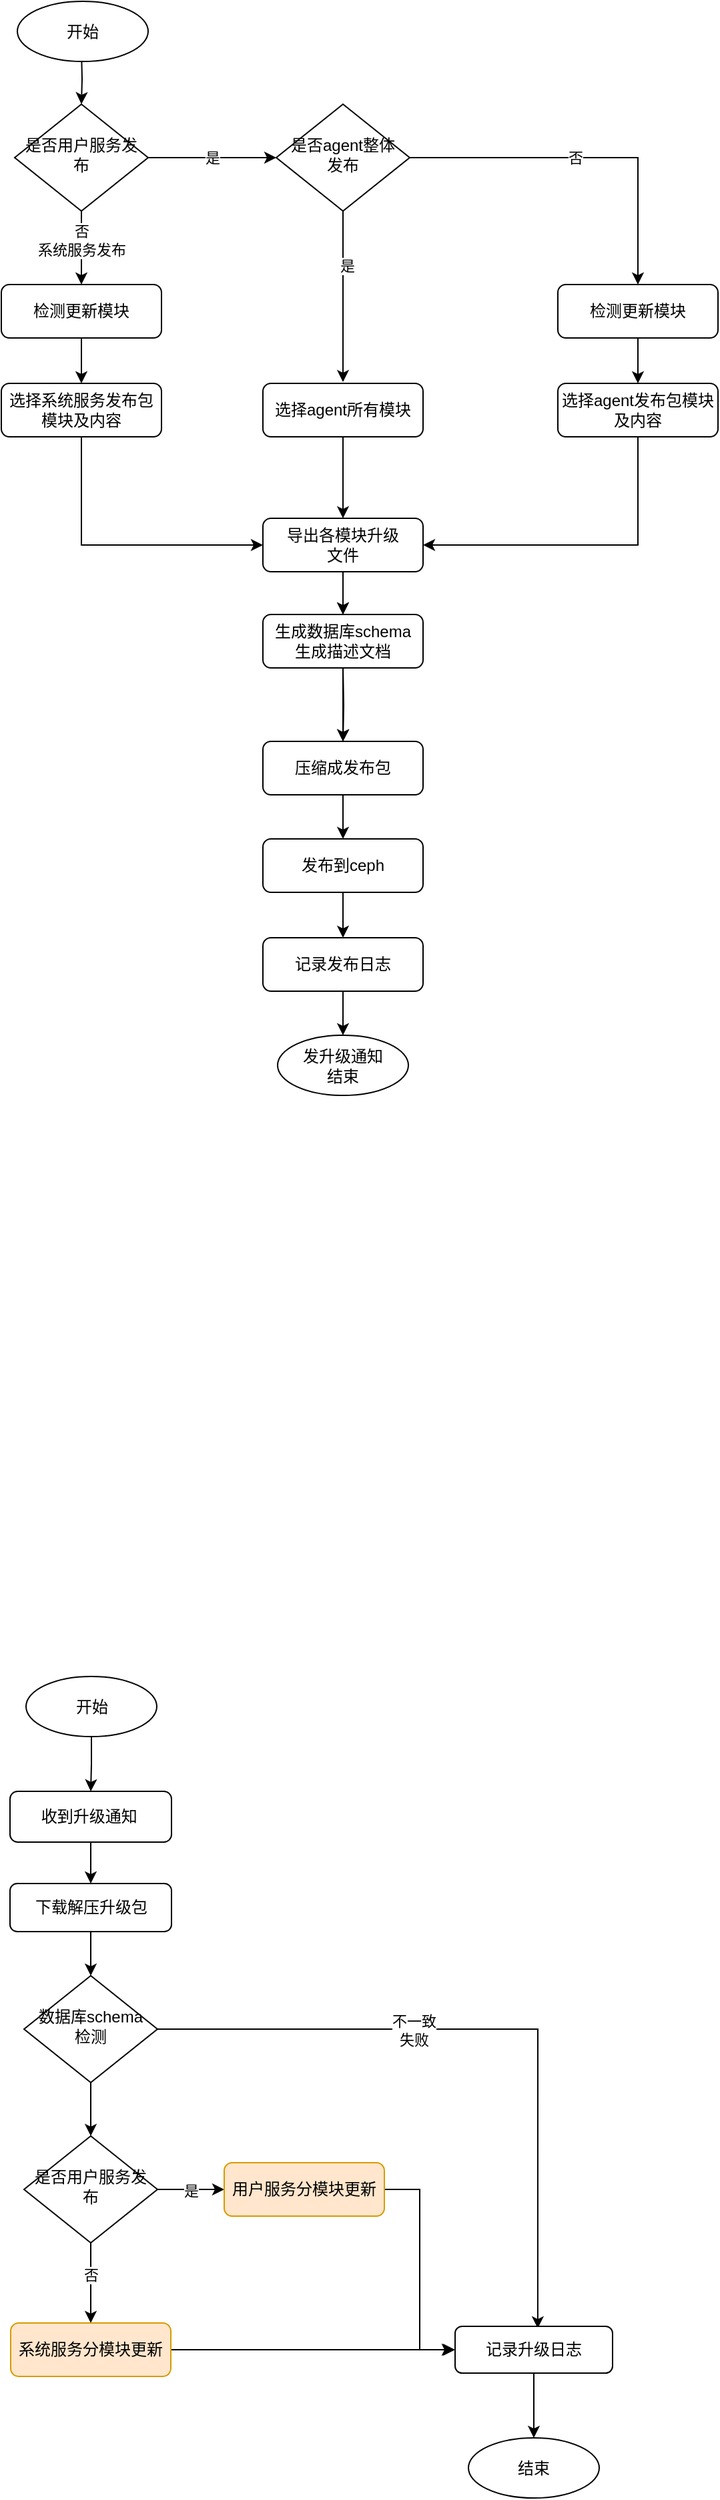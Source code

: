 <mxfile version="14.6.13" type="device"><diagram id="C5RBs43oDa-KdzZeNtuy" name="Page-1"><mxGraphModel dx="946" dy="607" grid="0" gridSize="10" guides="1" tooltips="1" connect="1" arrows="1" fold="1" page="1" pageScale="1" pageWidth="827" pageHeight="1169" math="0" shadow="0"><root><mxCell id="WIyWlLk6GJQsqaUBKTNV-0"/><mxCell id="WIyWlLk6GJQsqaUBKTNV-1" parent="WIyWlLk6GJQsqaUBKTNV-0"/><mxCell id="FCg3KRpyP1UfKq5ZuunI-10" value="" style="edgeStyle=orthogonalEdgeStyle;rounded=0;orthogonalLoop=1;jettySize=auto;html=1;" edge="1" parent="WIyWlLk6GJQsqaUBKTNV-1" target="WIyWlLk6GJQsqaUBKTNV-10"><mxGeometry relative="1" as="geometry"><mxPoint x="218" y="69" as="sourcePoint"/></mxGeometry></mxCell><mxCell id="FCg3KRpyP1UfKq5ZuunI-9" value="" style="edgeStyle=orthogonalEdgeStyle;rounded=0;orthogonalLoop=1;jettySize=auto;html=1;entryX=0.5;entryY=0;entryDx=0;entryDy=0;" edge="1" parent="WIyWlLk6GJQsqaUBKTNV-1" source="WIyWlLk6GJQsqaUBKTNV-10" target="FCg3KRpyP1UfKq5ZuunI-49"><mxGeometry relative="1" as="geometry"/></mxCell><mxCell id="FCg3KRpyP1UfKq5ZuunI-15" value="否&lt;br&gt;系统服务发布" style="edgeLabel;html=1;align=center;verticalAlign=middle;resizable=0;points=[];" vertex="1" connectable="0" parent="FCg3KRpyP1UfKq5ZuunI-9"><mxGeometry x="-0.2" relative="1" as="geometry"><mxPoint as="offset"/></mxGeometry></mxCell><mxCell id="FCg3KRpyP1UfKq5ZuunI-14" value="是" style="edgeStyle=orthogonalEdgeStyle;rounded=0;orthogonalLoop=1;jettySize=auto;html=1;" edge="1" parent="WIyWlLk6GJQsqaUBKTNV-1" source="WIyWlLk6GJQsqaUBKTNV-10" target="FCg3KRpyP1UfKq5ZuunI-1"><mxGeometry relative="1" as="geometry"/></mxCell><mxCell id="WIyWlLk6GJQsqaUBKTNV-10" value="是否用户服务发布" style="rhombus;whiteSpace=wrap;html=1;shadow=0;fontFamily=Helvetica;fontSize=12;align=center;strokeWidth=1;spacing=6;spacingTop=-4;" parent="WIyWlLk6GJQsqaUBKTNV-1" vertex="1"><mxGeometry x="168" y="109" width="100" height="80" as="geometry"/></mxCell><mxCell id="FCg3KRpyP1UfKq5ZuunI-39" value="" style="edgeStyle=orthogonalEdgeStyle;rounded=0;orthogonalLoop=1;jettySize=auto;html=1;entryX=0;entryY=0.5;entryDx=0;entryDy=0;exitX=0.5;exitY=1;exitDx=0;exitDy=0;" edge="1" parent="WIyWlLk6GJQsqaUBKTNV-1" source="WIyWlLk6GJQsqaUBKTNV-11" target="FCg3KRpyP1UfKq5ZuunI-61"><mxGeometry relative="1" as="geometry"><mxPoint x="415" y="389" as="targetPoint"/></mxGeometry></mxCell><mxCell id="WIyWlLk6GJQsqaUBKTNV-11" value="选择系统服务发布包模块及内容" style="rounded=1;whiteSpace=wrap;html=1;fontSize=12;glass=0;strokeWidth=1;shadow=0;" parent="WIyWlLk6GJQsqaUBKTNV-1" vertex="1"><mxGeometry x="158" y="318" width="120" height="40" as="geometry"/></mxCell><mxCell id="FCg3KRpyP1UfKq5ZuunI-4" value="" style="edgeStyle=orthogonalEdgeStyle;rounded=0;orthogonalLoop=1;jettySize=auto;html=1;entryX=0.5;entryY=0;entryDx=0;entryDy=0;" edge="1" parent="WIyWlLk6GJQsqaUBKTNV-1" source="FCg3KRpyP1UfKq5ZuunI-1" target="FCg3KRpyP1UfKq5ZuunI-58"><mxGeometry relative="1" as="geometry"><mxPoint x="524" y="149" as="targetPoint"/></mxGeometry></mxCell><mxCell id="FCg3KRpyP1UfKq5ZuunI-6" value="否" style="edgeLabel;html=1;align=center;verticalAlign=middle;resizable=0;points=[];" vertex="1" connectable="0" parent="FCg3KRpyP1UfKq5ZuunI-4"><mxGeometry x="-0.067" relative="1" as="geometry"><mxPoint as="offset"/></mxGeometry></mxCell><mxCell id="FCg3KRpyP1UfKq5ZuunI-5" value="" style="edgeStyle=orthogonalEdgeStyle;rounded=0;orthogonalLoop=1;jettySize=auto;html=1;" edge="1" parent="WIyWlLk6GJQsqaUBKTNV-1" source="FCg3KRpyP1UfKq5ZuunI-1"><mxGeometry relative="1" as="geometry"><mxPoint x="414" y="317" as="targetPoint"/></mxGeometry></mxCell><mxCell id="FCg3KRpyP1UfKq5ZuunI-16" value="是" style="edgeLabel;html=1;align=center;verticalAlign=middle;resizable=0;points=[];" vertex="1" connectable="0" parent="FCg3KRpyP1UfKq5ZuunI-5"><mxGeometry x="-0.367" y="3" relative="1" as="geometry"><mxPoint as="offset"/></mxGeometry></mxCell><mxCell id="FCg3KRpyP1UfKq5ZuunI-1" value="是否agent整体发布" style="rhombus;whiteSpace=wrap;html=1;shadow=0;fontFamily=Helvetica;fontSize=12;align=center;strokeWidth=1;spacing=6;spacingTop=-4;" vertex="1" parent="WIyWlLk6GJQsqaUBKTNV-1"><mxGeometry x="364" y="109" width="100" height="80" as="geometry"/></mxCell><mxCell id="FCg3KRpyP1UfKq5ZuunI-7" value="开始" style="ellipse;whiteSpace=wrap;html=1;" vertex="1" parent="WIyWlLk6GJQsqaUBKTNV-1"><mxGeometry x="170" y="32" width="98" height="45" as="geometry"/></mxCell><mxCell id="FCg3KRpyP1UfKq5ZuunI-18" value="" style="edgeStyle=orthogonalEdgeStyle;rounded=0;orthogonalLoop=1;jettySize=auto;html=1;" edge="1" parent="WIyWlLk6GJQsqaUBKTNV-1" source="FCg3KRpyP1UfKq5ZuunI-20" target="FCg3KRpyP1UfKq5ZuunI-24"><mxGeometry relative="1" as="geometry"/></mxCell><mxCell id="FCg3KRpyP1UfKq5ZuunI-86" value="" style="edgeStyle=orthogonalEdgeStyle;rounded=0;orthogonalLoop=1;jettySize=auto;html=1;entryX=0.525;entryY=0.043;entryDx=0;entryDy=0;entryPerimeter=0;" edge="1" parent="WIyWlLk6GJQsqaUBKTNV-1" source="FCg3KRpyP1UfKq5ZuunI-20" target="FCg3KRpyP1UfKq5ZuunI-83"><mxGeometry relative="1" as="geometry"><mxPoint x="345" y="1550" as="targetPoint"/></mxGeometry></mxCell><mxCell id="FCg3KRpyP1UfKq5ZuunI-92" value="不一致&lt;br&gt;失败" style="edgeLabel;html=1;align=center;verticalAlign=middle;resizable=0;points=[];" vertex="1" connectable="0" parent="FCg3KRpyP1UfKq5ZuunI-86"><mxGeometry x="-0.246" y="-1" relative="1" as="geometry"><mxPoint as="offset"/></mxGeometry></mxCell><mxCell id="FCg3KRpyP1UfKq5ZuunI-20" value="数据库schema检测" style="rhombus;whiteSpace=wrap;html=1;shadow=0;fontFamily=Helvetica;fontSize=12;align=center;strokeWidth=1;spacing=6;spacingTop=-4;" vertex="1" parent="WIyWlLk6GJQsqaUBKTNV-1"><mxGeometry x="175" y="1510" width="100" height="80" as="geometry"/></mxCell><mxCell id="FCg3KRpyP1UfKq5ZuunI-21" value="" style="edgeStyle=orthogonalEdgeStyle;rounded=0;orthogonalLoop=1;jettySize=auto;html=1;" edge="1" parent="WIyWlLk6GJQsqaUBKTNV-1" source="FCg3KRpyP1UfKq5ZuunI-24" target="FCg3KRpyP1UfKq5ZuunI-25"><mxGeometry relative="1" as="geometry"/></mxCell><mxCell id="FCg3KRpyP1UfKq5ZuunI-22" value="否" style="edgeLabel;html=1;align=center;verticalAlign=middle;resizable=0;points=[];" vertex="1" connectable="0" parent="FCg3KRpyP1UfKq5ZuunI-21"><mxGeometry x="-0.2" relative="1" as="geometry"><mxPoint as="offset"/></mxGeometry></mxCell><mxCell id="FCg3KRpyP1UfKq5ZuunI-23" value="是" style="edgeStyle=orthogonalEdgeStyle;rounded=0;orthogonalLoop=1;jettySize=auto;html=1;" edge="1" parent="WIyWlLk6GJQsqaUBKTNV-1" source="FCg3KRpyP1UfKq5ZuunI-24"><mxGeometry relative="1" as="geometry"><mxPoint x="325" y="1670" as="targetPoint"/></mxGeometry></mxCell><mxCell id="FCg3KRpyP1UfKq5ZuunI-24" value="是否用户服务发布" style="rhombus;whiteSpace=wrap;html=1;shadow=0;fontFamily=Helvetica;fontSize=12;align=center;strokeWidth=1;spacing=6;spacingTop=-4;" vertex="1" parent="WIyWlLk6GJQsqaUBKTNV-1"><mxGeometry x="175" y="1630" width="100" height="80" as="geometry"/></mxCell><mxCell id="FCg3KRpyP1UfKq5ZuunI-91" value="" style="edgeStyle=orthogonalEdgeStyle;rounded=0;orthogonalLoop=1;jettySize=auto;html=1;" edge="1" parent="WIyWlLk6GJQsqaUBKTNV-1" source="FCg3KRpyP1UfKq5ZuunI-25"><mxGeometry relative="1" as="geometry"><mxPoint x="497" y="1790" as="targetPoint"/></mxGeometry></mxCell><mxCell id="FCg3KRpyP1UfKq5ZuunI-25" value="系统服务分模块更新" style="rounded=1;whiteSpace=wrap;html=1;fontSize=12;glass=0;strokeWidth=1;shadow=0;fillColor=#ffe6cc;strokeColor=#d79b00;" vertex="1" parent="WIyWlLk6GJQsqaUBKTNV-1"><mxGeometry x="165" y="1770" width="120" height="40" as="geometry"/></mxCell><mxCell id="FCg3KRpyP1UfKq5ZuunI-89" value="" style="edgeStyle=orthogonalEdgeStyle;rounded=0;orthogonalLoop=1;jettySize=auto;html=1;entryX=0;entryY=0.5;entryDx=0;entryDy=0;" edge="1" parent="WIyWlLk6GJQsqaUBKTNV-1" source="FCg3KRpyP1UfKq5ZuunI-31" target="FCg3KRpyP1UfKq5ZuunI-83"><mxGeometry relative="1" as="geometry"><mxPoint x="385" y="1770" as="targetPoint"/></mxGeometry></mxCell><mxCell id="FCg3KRpyP1UfKq5ZuunI-31" value="用户服务分模块更新" style="rounded=1;whiteSpace=wrap;html=1;fontSize=12;glass=0;strokeWidth=1;shadow=0;fillColor=#ffe6cc;strokeColor=#d79b00;" vertex="1" parent="WIyWlLk6GJQsqaUBKTNV-1"><mxGeometry x="325" y="1650" width="120" height="40" as="geometry"/></mxCell><mxCell id="FCg3KRpyP1UfKq5ZuunI-72" value="" style="edgeStyle=orthogonalEdgeStyle;rounded=0;orthogonalLoop=1;jettySize=auto;html=1;entryX=0.5;entryY=0;entryDx=0;entryDy=0;" edge="1" parent="WIyWlLk6GJQsqaUBKTNV-1" source="FCg3KRpyP1UfKq5ZuunI-34" target="FCg3KRpyP1UfKq5ZuunI-69"><mxGeometry relative="1" as="geometry"/></mxCell><mxCell id="FCg3KRpyP1UfKq5ZuunI-34" value="开始" style="ellipse;whiteSpace=wrap;html=1;" vertex="1" parent="WIyWlLk6GJQsqaUBKTNV-1"><mxGeometry x="176.5" y="1286" width="98" height="45" as="geometry"/></mxCell><mxCell id="FCg3KRpyP1UfKq5ZuunI-35" value="结束" style="ellipse;whiteSpace=wrap;html=1;" vertex="1" parent="WIyWlLk6GJQsqaUBKTNV-1"><mxGeometry x="508" y="1856" width="98" height="45" as="geometry"/></mxCell><mxCell id="FCg3KRpyP1UfKq5ZuunI-45" value="" style="edgeStyle=orthogonalEdgeStyle;rounded=0;orthogonalLoop=1;jettySize=auto;html=1;" edge="1" parent="WIyWlLk6GJQsqaUBKTNV-1" source="FCg3KRpyP1UfKq5ZuunI-42" target="FCg3KRpyP1UfKq5ZuunI-44"><mxGeometry relative="1" as="geometry"/></mxCell><mxCell id="FCg3KRpyP1UfKq5ZuunI-42" value="压缩成发布包" style="rounded=1;whiteSpace=wrap;html=1;fontSize=12;glass=0;strokeWidth=1;shadow=0;" vertex="1" parent="WIyWlLk6GJQsqaUBKTNV-1"><mxGeometry x="354" y="586" width="120" height="40" as="geometry"/></mxCell><mxCell id="FCg3KRpyP1UfKq5ZuunI-79" value="" style="edgeStyle=orthogonalEdgeStyle;rounded=0;orthogonalLoop=1;jettySize=auto;html=1;" edge="1" parent="WIyWlLk6GJQsqaUBKTNV-1" source="FCg3KRpyP1UfKq5ZuunI-44" target="FCg3KRpyP1UfKq5ZuunI-78"><mxGeometry relative="1" as="geometry"/></mxCell><mxCell id="FCg3KRpyP1UfKq5ZuunI-44" value="发布到ceph" style="rounded=1;whiteSpace=wrap;html=1;fontSize=12;glass=0;strokeWidth=1;shadow=0;" vertex="1" parent="WIyWlLk6GJQsqaUBKTNV-1"><mxGeometry x="354" y="659" width="120" height="40" as="geometry"/></mxCell><mxCell id="FCg3KRpyP1UfKq5ZuunI-47" value="发升级通知&lt;br&gt;结束" style="ellipse;whiteSpace=wrap;html=1;" vertex="1" parent="WIyWlLk6GJQsqaUBKTNV-1"><mxGeometry x="365" y="806" width="98" height="45" as="geometry"/></mxCell><mxCell id="FCg3KRpyP1UfKq5ZuunI-50" value="" style="edgeStyle=orthogonalEdgeStyle;rounded=0;orthogonalLoop=1;jettySize=auto;html=1;" edge="1" parent="WIyWlLk6GJQsqaUBKTNV-1" source="FCg3KRpyP1UfKq5ZuunI-49" target="WIyWlLk6GJQsqaUBKTNV-11"><mxGeometry relative="1" as="geometry"/></mxCell><mxCell id="FCg3KRpyP1UfKq5ZuunI-49" value="检测更新模块" style="rounded=1;whiteSpace=wrap;html=1;fontSize=12;glass=0;strokeWidth=1;shadow=0;" vertex="1" parent="WIyWlLk6GJQsqaUBKTNV-1"><mxGeometry x="158" y="244" width="120" height="40" as="geometry"/></mxCell><mxCell id="FCg3KRpyP1UfKq5ZuunI-53" value="" style="edgeStyle=orthogonalEdgeStyle;rounded=0;orthogonalLoop=1;jettySize=auto;html=1;" edge="1" parent="WIyWlLk6GJQsqaUBKTNV-1"><mxGeometry relative="1" as="geometry"><mxPoint x="414" y="458" as="sourcePoint"/><mxPoint x="414" y="491" as="targetPoint"/></mxGeometry></mxCell><mxCell id="FCg3KRpyP1UfKq5ZuunI-57" value="" style="edgeStyle=orthogonalEdgeStyle;rounded=0;orthogonalLoop=1;jettySize=auto;html=1;" edge="1" parent="WIyWlLk6GJQsqaUBKTNV-1" target="FCg3KRpyP1UfKq5ZuunI-42"><mxGeometry relative="1" as="geometry"><mxPoint x="414" y="531" as="sourcePoint"/></mxGeometry></mxCell><mxCell id="FCg3KRpyP1UfKq5ZuunI-64" value="" style="edgeStyle=orthogonalEdgeStyle;rounded=0;orthogonalLoop=1;jettySize=auto;html=1;" edge="1" parent="WIyWlLk6GJQsqaUBKTNV-1" source="FCg3KRpyP1UfKq5ZuunI-58" target="FCg3KRpyP1UfKq5ZuunI-59"><mxGeometry relative="1" as="geometry"/></mxCell><mxCell id="FCg3KRpyP1UfKq5ZuunI-58" value="检测更新模块" style="rounded=1;whiteSpace=wrap;html=1;fontSize=12;glass=0;strokeWidth=1;shadow=0;" vertex="1" parent="WIyWlLk6GJQsqaUBKTNV-1"><mxGeometry x="575" y="244" width="120" height="40" as="geometry"/></mxCell><mxCell id="FCg3KRpyP1UfKq5ZuunI-66" value="" style="edgeStyle=orthogonalEdgeStyle;rounded=0;orthogonalLoop=1;jettySize=auto;html=1;entryX=1;entryY=0.5;entryDx=0;entryDy=0;exitX=0.5;exitY=1;exitDx=0;exitDy=0;" edge="1" parent="WIyWlLk6GJQsqaUBKTNV-1" source="FCg3KRpyP1UfKq5ZuunI-59" target="FCg3KRpyP1UfKq5ZuunI-61"><mxGeometry relative="1" as="geometry"><mxPoint x="495" y="338" as="targetPoint"/></mxGeometry></mxCell><mxCell id="FCg3KRpyP1UfKq5ZuunI-59" value="选择agent发布包模块及内容" style="rounded=1;whiteSpace=wrap;html=1;fontSize=12;glass=0;strokeWidth=1;shadow=0;" vertex="1" parent="WIyWlLk6GJQsqaUBKTNV-1"><mxGeometry x="575" y="318" width="120" height="40" as="geometry"/></mxCell><mxCell id="FCg3KRpyP1UfKq5ZuunI-62" value="" style="edgeStyle=orthogonalEdgeStyle;rounded=0;orthogonalLoop=1;jettySize=auto;html=1;" edge="1" parent="WIyWlLk6GJQsqaUBKTNV-1" source="FCg3KRpyP1UfKq5ZuunI-60" target="FCg3KRpyP1UfKq5ZuunI-42"><mxGeometry relative="1" as="geometry"/></mxCell><mxCell id="FCg3KRpyP1UfKq5ZuunI-60" value="生成数据库schema&lt;br&gt;生成描述文档" style="rounded=1;whiteSpace=wrap;html=1;fontSize=12;glass=0;strokeWidth=1;shadow=0;" vertex="1" parent="WIyWlLk6GJQsqaUBKTNV-1"><mxGeometry x="354" y="491" width="120" height="40" as="geometry"/></mxCell><mxCell id="FCg3KRpyP1UfKq5ZuunI-63" value="" style="edgeStyle=orthogonalEdgeStyle;rounded=0;orthogonalLoop=1;jettySize=auto;html=1;" edge="1" parent="WIyWlLk6GJQsqaUBKTNV-1" source="FCg3KRpyP1UfKq5ZuunI-61" target="FCg3KRpyP1UfKq5ZuunI-60"><mxGeometry relative="1" as="geometry"/></mxCell><mxCell id="FCg3KRpyP1UfKq5ZuunI-61" value="导出各模块升级&lt;br&gt;文件" style="rounded=1;whiteSpace=wrap;html=1;fontSize=12;glass=0;strokeWidth=1;shadow=0;" vertex="1" parent="WIyWlLk6GJQsqaUBKTNV-1"><mxGeometry x="354" y="419" width="120" height="40" as="geometry"/></mxCell><mxCell id="FCg3KRpyP1UfKq5ZuunI-68" value="" style="edgeStyle=orthogonalEdgeStyle;rounded=0;orthogonalLoop=1;jettySize=auto;html=1;" edge="1" parent="WIyWlLk6GJQsqaUBKTNV-1" source="FCg3KRpyP1UfKq5ZuunI-67" target="FCg3KRpyP1UfKq5ZuunI-61"><mxGeometry relative="1" as="geometry"/></mxCell><mxCell id="FCg3KRpyP1UfKq5ZuunI-67" value="选择agent所有模块" style="rounded=1;whiteSpace=wrap;html=1;fontSize=12;glass=0;strokeWidth=1;shadow=0;" vertex="1" parent="WIyWlLk6GJQsqaUBKTNV-1"><mxGeometry x="354" y="318" width="120" height="40" as="geometry"/></mxCell><mxCell id="FCg3KRpyP1UfKq5ZuunI-73" value="" style="edgeStyle=orthogonalEdgeStyle;rounded=0;orthogonalLoop=1;jettySize=auto;html=1;" edge="1" parent="WIyWlLk6GJQsqaUBKTNV-1" source="FCg3KRpyP1UfKq5ZuunI-69" target="FCg3KRpyP1UfKq5ZuunI-70"><mxGeometry relative="1" as="geometry"/></mxCell><mxCell id="FCg3KRpyP1UfKq5ZuunI-69" value="收到升级通知&amp;nbsp;" style="rounded=1;whiteSpace=wrap;html=1;" vertex="1" parent="WIyWlLk6GJQsqaUBKTNV-1"><mxGeometry x="164.5" y="1372" width="121" height="38" as="geometry"/></mxCell><mxCell id="FCg3KRpyP1UfKq5ZuunI-77" value="" style="edgeStyle=orthogonalEdgeStyle;rounded=0;orthogonalLoop=1;jettySize=auto;html=1;" edge="1" parent="WIyWlLk6GJQsqaUBKTNV-1" source="FCg3KRpyP1UfKq5ZuunI-70"><mxGeometry relative="1" as="geometry"><mxPoint x="225" y="1510" as="targetPoint"/></mxGeometry></mxCell><mxCell id="FCg3KRpyP1UfKq5ZuunI-70" value="下载解压升级包" style="rounded=1;whiteSpace=wrap;html=1;" vertex="1" parent="WIyWlLk6GJQsqaUBKTNV-1"><mxGeometry x="164.5" y="1441" width="121" height="36" as="geometry"/></mxCell><mxCell id="FCg3KRpyP1UfKq5ZuunI-80" value="" style="edgeStyle=orthogonalEdgeStyle;rounded=0;orthogonalLoop=1;jettySize=auto;html=1;" edge="1" parent="WIyWlLk6GJQsqaUBKTNV-1" source="FCg3KRpyP1UfKq5ZuunI-78" target="FCg3KRpyP1UfKq5ZuunI-47"><mxGeometry relative="1" as="geometry"/></mxCell><mxCell id="FCg3KRpyP1UfKq5ZuunI-78" value="记录发布日志" style="rounded=1;whiteSpace=wrap;html=1;fontSize=12;glass=0;strokeWidth=1;shadow=0;" vertex="1" parent="WIyWlLk6GJQsqaUBKTNV-1"><mxGeometry x="354" y="733" width="120" height="40" as="geometry"/></mxCell><mxCell id="FCg3KRpyP1UfKq5ZuunI-87" style="edgeStyle=orthogonalEdgeStyle;rounded=0;orthogonalLoop=1;jettySize=auto;html=1;exitX=0.5;exitY=1;exitDx=0;exitDy=0;entryX=0.5;entryY=0;entryDx=0;entryDy=0;" edge="1" parent="WIyWlLk6GJQsqaUBKTNV-1" source="FCg3KRpyP1UfKq5ZuunI-83" target="FCg3KRpyP1UfKq5ZuunI-35"><mxGeometry relative="1" as="geometry"/></mxCell><mxCell id="FCg3KRpyP1UfKq5ZuunI-83" value="记录升级日志" style="rounded=1;whiteSpace=wrap;html=1;" vertex="1" parent="WIyWlLk6GJQsqaUBKTNV-1"><mxGeometry x="498" y="1772.5" width="118" height="35" as="geometry"/></mxCell></root></mxGraphModel></diagram></mxfile>
